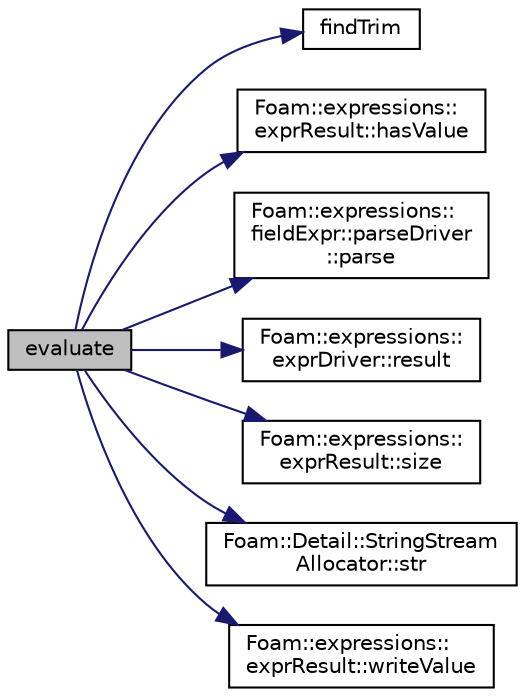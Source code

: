 digraph "evaluate"
{
  bgcolor="transparent";
  edge [fontname="Helvetica",fontsize="10",labelfontname="Helvetica",labelfontsize="10"];
  node [fontname="Helvetica",fontsize="10",shape=record];
  rankdir="LR";
  Node1 [label="evaluate",height=0.2,width=0.4,color="black", fillcolor="grey75", style="filled" fontcolor="black"];
  Node1 -> Node2 [color="midnightblue",fontsize="10",style="solid",fontname="Helvetica"];
  Node2 [label="findTrim",height=0.2,width=0.4,color="black",URL="$namespaceFoam_1_1stringOps.html#a7312e287e66ede093f0901fa3562d2aa",tooltip="Find (first, last) non-space locations in string or sub-string. "];
  Node1 -> Node3 [color="midnightblue",fontsize="10",style="solid",fontname="Helvetica"];
  Node3 [label="Foam::expressions::\lexprResult::hasValue",height=0.2,width=0.4,color="black",URL="$classFoam_1_1expressions_1_1exprResult.html#a85df1846ea8ca85b1a224491157e2073",tooltip="Has a value? "];
  Node1 -> Node4 [color="midnightblue",fontsize="10",style="solid",fontname="Helvetica"];
  Node4 [label="Foam::expressions::\lfieldExpr::parseDriver\l::parse",height=0.2,width=0.4,color="black",URL="$classFoam_1_1expressions_1_1fieldExpr_1_1parseDriver.html#a5a923a634c4e4957f2c3e788e1bb8d42",tooltip="Execute the parser. "];
  Node1 -> Node5 [color="midnightblue",fontsize="10",style="solid",fontname="Helvetica"];
  Node5 [label="Foam::expressions::\lexprDriver::result",height=0.2,width=0.4,color="black",URL="$classFoam_1_1expressions_1_1exprDriver.html#a1534c03b19dc37a7e95bf808e8182cb1",tooltip="Const access to expression result. "];
  Node1 -> Node6 [color="midnightblue",fontsize="10",style="solid",fontname="Helvetica"];
  Node6 [label="Foam::expressions::\lexprResult::size",height=0.2,width=0.4,color="black",URL="$classFoam_1_1expressions_1_1exprResult.html#a723361dc2020160f5492e8fe2d09fa44",tooltip="The field or object size. "];
  Node1 -> Node7 [color="midnightblue",fontsize="10",style="solid",fontname="Helvetica"];
  Node7 [label="Foam::Detail::StringStream\lAllocator::str",height=0.2,width=0.4,color="black",URL="$classFoam_1_1Detail_1_1StringStreamAllocator.html#a43a71418ff5586f4d4cdfa459f05b214",tooltip="Get the string - as Foam::string rather than std::string. "];
  Node1 -> Node8 [color="midnightblue",fontsize="10",style="solid",fontname="Helvetica"];
  Node8 [label="Foam::expressions::\lexprResult::writeValue",height=0.2,width=0.4,color="black",URL="$classFoam_1_1expressions_1_1exprResult.html#a189699c9576d3e6e7011001621bdb5a4",tooltip="Write the single value, or the first value from field. "];
}
